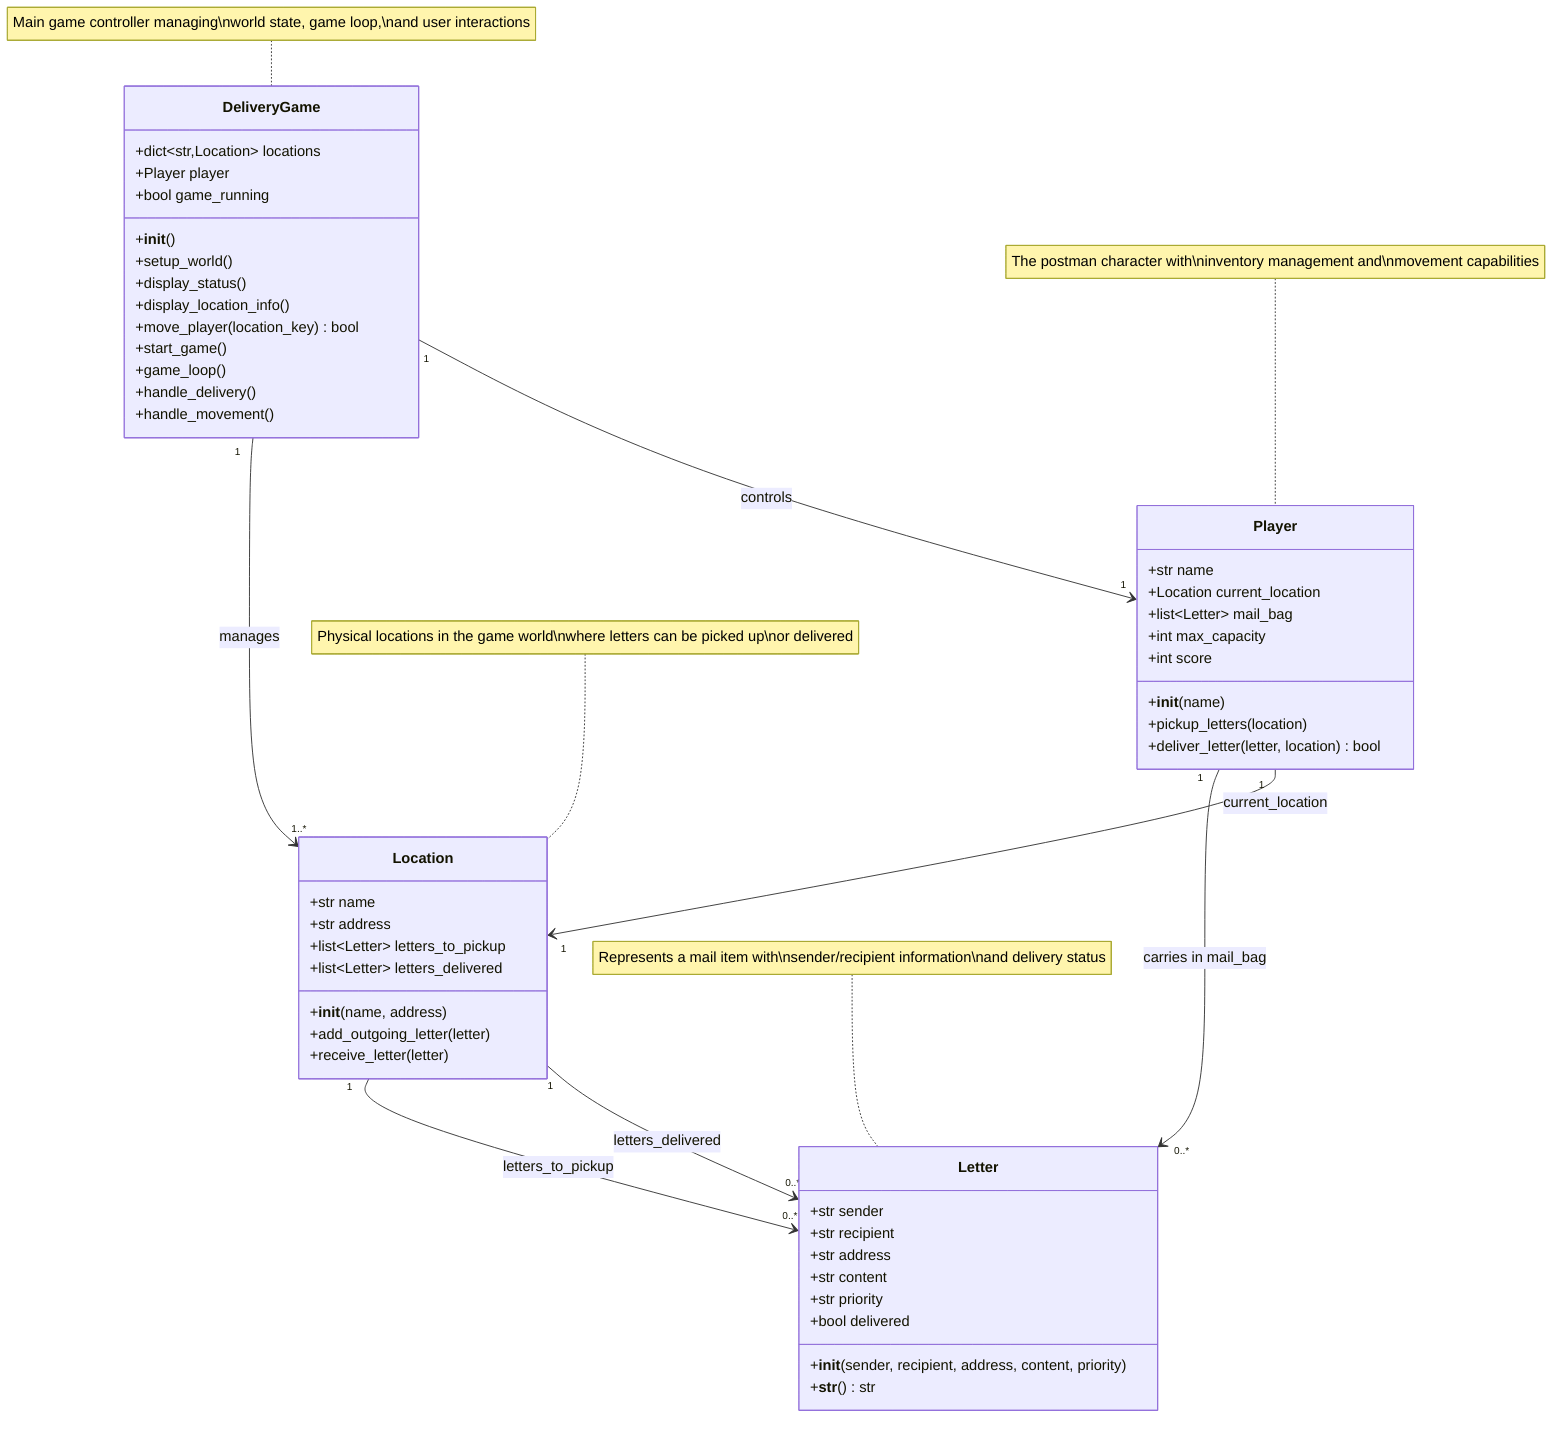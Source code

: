 classDiagram
    class Letter {
        +str sender
        +str recipient
        +str address
        +str content
        +str priority
        +bool delivered
        
        +__init__(sender, recipient, address, content, priority)
        +__str__() str
    }

    class Location {
        +str name
        +str address
        +list~Letter~ letters_to_pickup
        +list~Letter~ letters_delivered
        
        +__init__(name, address)
        +add_outgoing_letter(letter)
        +receive_letter(letter)
    }

    class Player {
        +str name
        +Location current_location
        +list~Letter~ mail_bag
        +int max_capacity
        +int score
        
        +__init__(name)
        +pickup_letters(location)
        +deliver_letter(letter, location) bool
    }

    class DeliveryGame {
        +dict~str,Location~ locations
        +Player player
        +bool game_running
        
        +__init__()
        +setup_world()
        +display_status()
        +display_location_info()
        +move_player(location_key) bool
        +start_game()
        +game_loop()
        +handle_delivery()
        +handle_movement()
    }

    DeliveryGame "1" --> "1..*" Location : manages
    DeliveryGame "1" --> "1" Player : controls
    Player "1" --> "0..*" Letter : carries in mail_bag
    Player "1" --> "1" Location : current_location
    Location "1" --> "0..*" Letter : letters_to_pickup
    Location "1" --> "0..*" Letter : letters_delivered

    note for Letter "Represents a mail item with\nsender/recipient information\nand delivery status"
    
    note for Location "Physical locations in the game world\nwhere letters can be picked up\nor delivered"
    
    note for Player "The postman character with\ninventory management and\nmovement capabilities"
    
    note for DeliveryGame "Main game controller managing\nworld state, game loop,\nand user interactions"